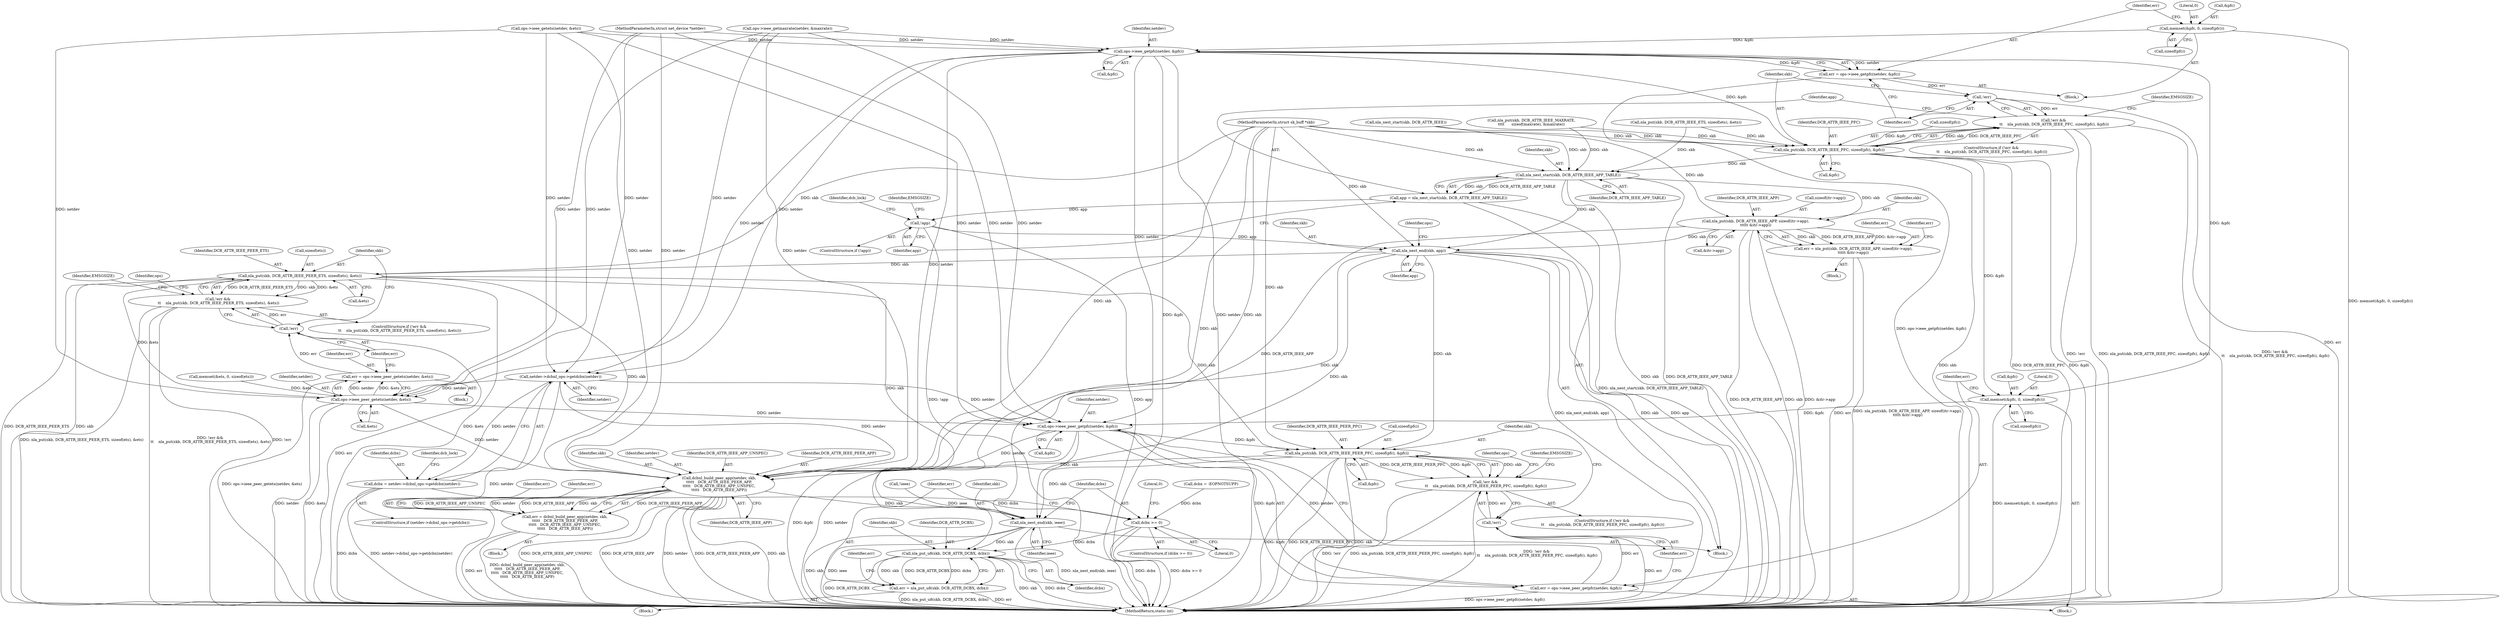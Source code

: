 digraph "0_linux_29cd8ae0e1a39e239a3a7b67da1986add1199fc0_1@API" {
"1000211" [label="(Call,memset(&pfc, 0, sizeof(pfc)))"];
"1000219" [label="(Call,ops->ieee_getpfc(netdev, &pfc))"];
"1000217" [label="(Call,err = ops->ieee_getpfc(netdev, &pfc))"];
"1000225" [label="(Call,!err)"];
"1000224" [label="(Call,!err &&\n \t\t    nla_put(skb, DCB_ATTR_IEEE_PFC, sizeof(pfc), &pfc))"];
"1000227" [label="(Call,nla_put(skb, DCB_ATTR_IEEE_PFC, sizeof(pfc), &pfc))"];
"1000239" [label="(Call,nla_nest_start(skb, DCB_ATTR_IEEE_APP_TABLE))"];
"1000237" [label="(Call,app = nla_nest_start(skb, DCB_ATTR_IEEE_APP_TABLE))"];
"1000243" [label="(Call,!app)"];
"1000301" [label="(Call,nla_nest_end(skb, app))"];
"1000326" [label="(Call,nla_put(skb, DCB_ATTR_IEEE_PEER_ETS, sizeof(ets), &ets))"];
"1000323" [label="(Call,!err &&\n \t\t    nla_put(skb, DCB_ATTR_IEEE_PEER_ETS, sizeof(ets), &ets))"];
"1000358" [label="(Call,nla_put(skb, DCB_ATTR_IEEE_PEER_PFC, sizeof(pfc), &pfc))"];
"1000355" [label="(Call,!err &&\n \t\t    nla_put(skb, DCB_ATTR_IEEE_PEER_PFC, sizeof(pfc), &pfc))"];
"1000379" [label="(Call,dcbnl_build_peer_app(netdev, skb,\n\t\t\t\t\t   DCB_ATTR_IEEE_PEER_APP,\n\t\t\t\t\t   DCB_ATTR_IEEE_APP_UNSPEC,\n\t\t\t\t\t   DCB_ATTR_IEEE_APP))"];
"1000377" [label="(Call,err = dcbnl_build_peer_app(netdev, skb,\n\t\t\t\t\t   DCB_ATTR_IEEE_PEER_APP,\n\t\t\t\t\t   DCB_ATTR_IEEE_APP_UNSPEC,\n\t\t\t\t\t   DCB_ATTR_IEEE_APP))"];
"1000390" [label="(Call,nla_nest_end(skb, ieee))"];
"1000400" [label="(Call,nla_put_u8(skb, DCB_ATTR_DCBX, dcbx))"];
"1000398" [label="(Call,err = nla_put_u8(skb, DCB_ATTR_DCBX, dcbx))"];
"1000263" [label="(Call,nla_put(skb, DCB_ATTR_IEEE_APP, sizeof(itr->app),\n\t\t\t\t\t &itr->app))"];
"1000261" [label="(Call,err = nla_put(skb, DCB_ATTR_IEEE_APP, sizeof(itr->app),\n\t\t\t\t\t &itr->app))"];
"1000342" [label="(Call,memset(&pfc, 0, sizeof(pfc)))"];
"1000350" [label="(Call,ops->ieee_peer_getpfc(netdev, &pfc))"];
"1000348" [label="(Call,err = ops->ieee_peer_getpfc(netdev, &pfc))"];
"1000356" [label="(Call,!err)"];
"1000291" [label="(Call,netdev->dcbnl_ops->getdcbx(netdev))"];
"1000289" [label="(Call,dcbx = netdev->dcbnl_ops->getdcbx(netdev))"];
"1000394" [label="(Call,dcbx >= 0)"];
"1000318" [label="(Call,ops->ieee_peer_getets(netdev, &ets))"];
"1000316" [label="(Call,err = ops->ieee_peer_getets(netdev, &ets))"];
"1000324" [label="(Call,!err)"];
"1000376" [label="(Block,)"];
"1000402" [label="(Identifier,DCB_ATTR_DCBX)"];
"1000221" [label="(Call,&pfc)"];
"1000209" [label="(Block,)"];
"1000128" [label="(Call,nla_nest_start(skb, DCB_ATTR_IEEE))"];
"1000338" [label="(Identifier,ops)"];
"1000395" [label="(Identifier,dcbx)"];
"1000386" [label="(Identifier,err)"];
"1000348" [label="(Call,err = ops->ieee_peer_getpfc(netdev, &pfc))"];
"1000241" [label="(Identifier,DCB_ATTR_IEEE_APP_TABLE)"];
"1000345" [label="(Literal,0)"];
"1000355" [label="(Call,!err &&\n \t\t    nla_put(skb, DCB_ATTR_IEEE_PEER_PFC, sizeof(pfc), &pfc))"];
"1000212" [label="(Call,&pfc)"];
"1000243" [label="(Call,!app)"];
"1000363" [label="(Call,&pfc)"];
"1000242" [label="(ControlStructure,if (!app))"];
"1000301" [label="(Call,nla_nest_end(skb, app))"];
"1000219" [label="(Call,ops->ieee_getpfc(netdev, &pfc))"];
"1000383" [label="(Identifier,DCB_ATTR_IEEE_APP_UNSPEC)"];
"1000236" [label="(Identifier,EMSGSIZE)"];
"1000390" [label="(Call,nla_nest_end(skb, ieee))"];
"1000399" [label="(Identifier,err)"];
"1000392" [label="(Identifier,ieee)"];
"1000410" [label="(Literal,0)"];
"1000214" [label="(Literal,0)"];
"1000230" [label="(Call,sizeof(pfc))"];
"1000306" [label="(Identifier,ops)"];
"1000382" [label="(Identifier,DCB_ATTR_IEEE_PEER_APP)"];
"1000310" [label="(Call,memset(&ets, 0, sizeof(ets)))"];
"1000326" [label="(Call,nla_put(skb, DCB_ATTR_IEEE_PEER_ETS, sizeof(ets), &ets))"];
"1000324" [label="(Call,!err)"];
"1000356" [label="(Call,!err)"];
"1000104" [label="(Block,)"];
"1000371" [label="(Identifier,ops)"];
"1000316" [label="(Call,err = ops->ieee_peer_getets(netdev, &ets))"];
"1000405" [label="(Identifier,err)"];
"1000229" [label="(Identifier,DCB_ATTR_IEEE_PFC)"];
"1000379" [label="(Call,dcbnl_build_peer_app(netdev, skb,\n\t\t\t\t\t   DCB_ATTR_IEEE_PEER_APP,\n\t\t\t\t\t   DCB_ATTR_IEEE_APP_UNSPEC,\n\t\t\t\t\t   DCB_ATTR_IEEE_APP))"];
"1000211" [label="(Call,memset(&pfc, 0, sizeof(pfc)))"];
"1000102" [label="(MethodParameterIn,struct sk_buff *skb)"];
"1000183" [label="(Call,ops->ieee_getmaxrate(netdev, &maxrate))"];
"1000225" [label="(Call,!err)"];
"1000318" [label="(Call,ops->ieee_peer_getets(netdev, &ets))"];
"1000250" [label="(Identifier,dcb_lock)"];
"1000218" [label="(Identifier,err)"];
"1000264" [label="(Identifier,skb)"];
"1000354" [label="(ControlStructure,if (!err &&\n \t\t    nla_put(skb, DCB_ATTR_IEEE_PEER_PFC, sizeof(pfc), &pfc)))"];
"1000227" [label="(Call,nla_put(skb, DCB_ATTR_IEEE_PFC, sizeof(pfc), &pfc))"];
"1000396" [label="(Literal,0)"];
"1000226" [label="(Identifier,err)"];
"1000265" [label="(Identifier,DCB_ATTR_IEEE_APP)"];
"1000302" [label="(Identifier,skb)"];
"1000263" [label="(Call,nla_put(skb, DCB_ATTR_IEEE_APP, sizeof(itr->app),\n\t\t\t\t\t &itr->app))"];
"1000151" [label="(Call,ops->ieee_getets(netdev, &ets))"];
"1000403" [label="(Identifier,dcbx)"];
"1000262" [label="(Identifier,err)"];
"1000393" [label="(ControlStructure,if (dcbx >= 0))"];
"1000349" [label="(Identifier,err)"];
"1000357" [label="(Identifier,err)"];
"1000401" [label="(Identifier,skb)"];
"1000220" [label="(Identifier,netdev)"];
"1000224" [label="(Call,!err &&\n \t\t    nla_put(skb, DCB_ATTR_IEEE_PFC, sizeof(pfc), &pfc))"];
"1000270" [label="(Call,&itr->app)"];
"1000397" [label="(Block,)"];
"1000319" [label="(Identifier,netdev)"];
"1000228" [label="(Identifier,skb)"];
"1000239" [label="(Call,nla_nest_start(skb, DCB_ATTR_IEEE_APP_TABLE))"];
"1000411" [label="(MethodReturn,static int)"];
"1000378" [label="(Identifier,err)"];
"1000359" [label="(Identifier,skb)"];
"1000223" [label="(ControlStructure,if (!err &&\n \t\t    nla_put(skb, DCB_ATTR_IEEE_PFC, sizeof(pfc), &pfc)))"];
"1000325" [label="(Identifier,err)"];
"1000331" [label="(Call,&ets)"];
"1000346" [label="(Call,sizeof(pfc))"];
"1000381" [label="(Identifier,skb)"];
"1000103" [label="(MethodParameterIn,struct net_device *netdev)"];
"1000335" [label="(Identifier,EMSGSIZE)"];
"1000275" [label="(Identifier,err)"];
"1000380" [label="(Identifier,netdev)"];
"1000367" [label="(Identifier,EMSGSIZE)"];
"1000291" [label="(Call,netdev->dcbnl_ops->getdcbx(netdev))"];
"1000320" [label="(Call,&ets)"];
"1000283" [label="(ControlStructure,if (netdev->dcbnl_ops->getdcbx))"];
"1000329" [label="(Call,sizeof(ets))"];
"1000289" [label="(Call,dcbx = netdev->dcbnl_ops->getdcbx(netdev))"];
"1000260" [label="(Block,)"];
"1000240" [label="(Identifier,skb)"];
"1000394" [label="(Call,dcbx >= 0)"];
"1000358" [label="(Call,nla_put(skb, DCB_ATTR_IEEE_PEER_PFC, sizeof(pfc), &pfc))"];
"1000303" [label="(Identifier,app)"];
"1000350" [label="(Call,ops->ieee_peer_getpfc(netdev, &pfc))"];
"1000342" [label="(Call,memset(&pfc, 0, sizeof(pfc)))"];
"1000217" [label="(Call,err = ops->ieee_getpfc(netdev, &pfc))"];
"1000352" [label="(Call,&pfc)"];
"1000322" [label="(ControlStructure,if (!err &&\n \t\t    nla_put(skb, DCB_ATTR_IEEE_PEER_ETS, sizeof(ets), &ets)))"];
"1000327" [label="(Identifier,skb)"];
"1000132" [label="(Call,!ieee)"];
"1000193" [label="(Call,nla_put(skb, DCB_ATTR_IEEE_MAXRATE,\n\t\t\t\t      sizeof(maxrate), &maxrate))"];
"1000308" [label="(Block,)"];
"1000361" [label="(Call,sizeof(pfc))"];
"1000377" [label="(Call,err = dcbnl_build_peer_app(netdev, skb,\n\t\t\t\t\t   DCB_ATTR_IEEE_PEER_APP,\n\t\t\t\t\t   DCB_ATTR_IEEE_APP_UNSPEC,\n\t\t\t\t\t   DCB_ATTR_IEEE_APP))"];
"1000244" [label="(Identifier,app)"];
"1000340" [label="(Block,)"];
"1000343" [label="(Call,&pfc)"];
"1000292" [label="(Identifier,netdev)"];
"1000391" [label="(Identifier,skb)"];
"1000159" [label="(Call,nla_put(skb, DCB_ATTR_IEEE_ETS, sizeof(ets), &ets))"];
"1000290" [label="(Identifier,dcbx)"];
"1000247" [label="(Identifier,EMSGSIZE)"];
"1000328" [label="(Identifier,DCB_ATTR_IEEE_PEER_ETS)"];
"1000323" [label="(Call,!err &&\n \t\t    nla_put(skb, DCB_ATTR_IEEE_PEER_ETS, sizeof(ets), &ets))"];
"1000238" [label="(Identifier,app)"];
"1000317" [label="(Identifier,err)"];
"1000261" [label="(Call,err = nla_put(skb, DCB_ATTR_IEEE_APP, sizeof(itr->app),\n\t\t\t\t\t &itr->app))"];
"1000232" [label="(Call,&pfc)"];
"1000237" [label="(Call,app = nla_nest_start(skb, DCB_ATTR_IEEE_APP_TABLE))"];
"1000360" [label="(Identifier,DCB_ATTR_IEEE_PEER_PFC)"];
"1000300" [label="(Identifier,dcb_lock)"];
"1000384" [label="(Identifier,DCB_ATTR_IEEE_APP)"];
"1000351" [label="(Identifier,netdev)"];
"1000294" [label="(Call,dcbx = -EOPNOTSUPP)"];
"1000398" [label="(Call,err = nla_put_u8(skb, DCB_ATTR_DCBX, dcbx))"];
"1000266" [label="(Call,sizeof(itr->app))"];
"1000215" [label="(Call,sizeof(pfc))"];
"1000400" [label="(Call,nla_put_u8(skb, DCB_ATTR_DCBX, dcbx))"];
"1000211" -> "1000209"  [label="AST: "];
"1000211" -> "1000215"  [label="CFG: "];
"1000212" -> "1000211"  [label="AST: "];
"1000214" -> "1000211"  [label="AST: "];
"1000215" -> "1000211"  [label="AST: "];
"1000218" -> "1000211"  [label="CFG: "];
"1000211" -> "1000411"  [label="DDG: memset(&pfc, 0, sizeof(pfc))"];
"1000211" -> "1000219"  [label="DDG: &pfc"];
"1000219" -> "1000217"  [label="AST: "];
"1000219" -> "1000221"  [label="CFG: "];
"1000220" -> "1000219"  [label="AST: "];
"1000221" -> "1000219"  [label="AST: "];
"1000217" -> "1000219"  [label="CFG: "];
"1000219" -> "1000411"  [label="DDG: &pfc"];
"1000219" -> "1000411"  [label="DDG: netdev"];
"1000219" -> "1000217"  [label="DDG: netdev"];
"1000219" -> "1000217"  [label="DDG: &pfc"];
"1000183" -> "1000219"  [label="DDG: netdev"];
"1000151" -> "1000219"  [label="DDG: netdev"];
"1000103" -> "1000219"  [label="DDG: netdev"];
"1000219" -> "1000227"  [label="DDG: &pfc"];
"1000219" -> "1000291"  [label="DDG: netdev"];
"1000219" -> "1000318"  [label="DDG: netdev"];
"1000219" -> "1000342"  [label="DDG: &pfc"];
"1000219" -> "1000350"  [label="DDG: netdev"];
"1000219" -> "1000379"  [label="DDG: netdev"];
"1000217" -> "1000209"  [label="AST: "];
"1000218" -> "1000217"  [label="AST: "];
"1000226" -> "1000217"  [label="CFG: "];
"1000217" -> "1000411"  [label="DDG: ops->ieee_getpfc(netdev, &pfc)"];
"1000217" -> "1000225"  [label="DDG: err"];
"1000225" -> "1000224"  [label="AST: "];
"1000225" -> "1000226"  [label="CFG: "];
"1000226" -> "1000225"  [label="AST: "];
"1000228" -> "1000225"  [label="CFG: "];
"1000224" -> "1000225"  [label="CFG: "];
"1000225" -> "1000411"  [label="DDG: err"];
"1000225" -> "1000224"  [label="DDG: err"];
"1000224" -> "1000223"  [label="AST: "];
"1000224" -> "1000227"  [label="CFG: "];
"1000227" -> "1000224"  [label="AST: "];
"1000236" -> "1000224"  [label="CFG: "];
"1000238" -> "1000224"  [label="CFG: "];
"1000224" -> "1000411"  [label="DDG: !err"];
"1000224" -> "1000411"  [label="DDG: nla_put(skb, DCB_ATTR_IEEE_PFC, sizeof(pfc), &pfc)"];
"1000224" -> "1000411"  [label="DDG: !err &&\n \t\t    nla_put(skb, DCB_ATTR_IEEE_PFC, sizeof(pfc), &pfc)"];
"1000227" -> "1000224"  [label="DDG: skb"];
"1000227" -> "1000224"  [label="DDG: DCB_ATTR_IEEE_PFC"];
"1000227" -> "1000224"  [label="DDG: &pfc"];
"1000227" -> "1000232"  [label="CFG: "];
"1000228" -> "1000227"  [label="AST: "];
"1000229" -> "1000227"  [label="AST: "];
"1000230" -> "1000227"  [label="AST: "];
"1000232" -> "1000227"  [label="AST: "];
"1000227" -> "1000411"  [label="DDG: skb"];
"1000227" -> "1000411"  [label="DDG: DCB_ATTR_IEEE_PFC"];
"1000227" -> "1000411"  [label="DDG: &pfc"];
"1000193" -> "1000227"  [label="DDG: skb"];
"1000159" -> "1000227"  [label="DDG: skb"];
"1000128" -> "1000227"  [label="DDG: skb"];
"1000102" -> "1000227"  [label="DDG: skb"];
"1000227" -> "1000239"  [label="DDG: skb"];
"1000227" -> "1000342"  [label="DDG: &pfc"];
"1000239" -> "1000237"  [label="AST: "];
"1000239" -> "1000241"  [label="CFG: "];
"1000240" -> "1000239"  [label="AST: "];
"1000241" -> "1000239"  [label="AST: "];
"1000237" -> "1000239"  [label="CFG: "];
"1000239" -> "1000411"  [label="DDG: skb"];
"1000239" -> "1000411"  [label="DDG: DCB_ATTR_IEEE_APP_TABLE"];
"1000239" -> "1000237"  [label="DDG: skb"];
"1000239" -> "1000237"  [label="DDG: DCB_ATTR_IEEE_APP_TABLE"];
"1000193" -> "1000239"  [label="DDG: skb"];
"1000128" -> "1000239"  [label="DDG: skb"];
"1000159" -> "1000239"  [label="DDG: skb"];
"1000102" -> "1000239"  [label="DDG: skb"];
"1000239" -> "1000263"  [label="DDG: skb"];
"1000239" -> "1000301"  [label="DDG: skb"];
"1000237" -> "1000104"  [label="AST: "];
"1000238" -> "1000237"  [label="AST: "];
"1000244" -> "1000237"  [label="CFG: "];
"1000237" -> "1000411"  [label="DDG: nla_nest_start(skb, DCB_ATTR_IEEE_APP_TABLE)"];
"1000237" -> "1000243"  [label="DDG: app"];
"1000243" -> "1000242"  [label="AST: "];
"1000243" -> "1000244"  [label="CFG: "];
"1000244" -> "1000243"  [label="AST: "];
"1000247" -> "1000243"  [label="CFG: "];
"1000250" -> "1000243"  [label="CFG: "];
"1000243" -> "1000411"  [label="DDG: app"];
"1000243" -> "1000411"  [label="DDG: !app"];
"1000243" -> "1000301"  [label="DDG: app"];
"1000301" -> "1000104"  [label="AST: "];
"1000301" -> "1000303"  [label="CFG: "];
"1000302" -> "1000301"  [label="AST: "];
"1000303" -> "1000301"  [label="AST: "];
"1000306" -> "1000301"  [label="CFG: "];
"1000301" -> "1000411"  [label="DDG: app"];
"1000301" -> "1000411"  [label="DDG: nla_nest_end(skb, app)"];
"1000301" -> "1000411"  [label="DDG: skb"];
"1000263" -> "1000301"  [label="DDG: skb"];
"1000102" -> "1000301"  [label="DDG: skb"];
"1000301" -> "1000326"  [label="DDG: skb"];
"1000301" -> "1000358"  [label="DDG: skb"];
"1000301" -> "1000379"  [label="DDG: skb"];
"1000301" -> "1000390"  [label="DDG: skb"];
"1000326" -> "1000323"  [label="AST: "];
"1000326" -> "1000331"  [label="CFG: "];
"1000327" -> "1000326"  [label="AST: "];
"1000328" -> "1000326"  [label="AST: "];
"1000329" -> "1000326"  [label="AST: "];
"1000331" -> "1000326"  [label="AST: "];
"1000323" -> "1000326"  [label="CFG: "];
"1000326" -> "1000411"  [label="DDG: &ets"];
"1000326" -> "1000411"  [label="DDG: DCB_ATTR_IEEE_PEER_ETS"];
"1000326" -> "1000411"  [label="DDG: skb"];
"1000326" -> "1000323"  [label="DDG: skb"];
"1000326" -> "1000323"  [label="DDG: DCB_ATTR_IEEE_PEER_ETS"];
"1000326" -> "1000323"  [label="DDG: &ets"];
"1000102" -> "1000326"  [label="DDG: skb"];
"1000318" -> "1000326"  [label="DDG: &ets"];
"1000326" -> "1000358"  [label="DDG: skb"];
"1000326" -> "1000379"  [label="DDG: skb"];
"1000326" -> "1000390"  [label="DDG: skb"];
"1000323" -> "1000322"  [label="AST: "];
"1000323" -> "1000324"  [label="CFG: "];
"1000324" -> "1000323"  [label="AST: "];
"1000335" -> "1000323"  [label="CFG: "];
"1000338" -> "1000323"  [label="CFG: "];
"1000323" -> "1000411"  [label="DDG: nla_put(skb, DCB_ATTR_IEEE_PEER_ETS, sizeof(ets), &ets)"];
"1000323" -> "1000411"  [label="DDG: !err"];
"1000323" -> "1000411"  [label="DDG: !err &&\n \t\t    nla_put(skb, DCB_ATTR_IEEE_PEER_ETS, sizeof(ets), &ets)"];
"1000324" -> "1000323"  [label="DDG: err"];
"1000358" -> "1000355"  [label="AST: "];
"1000358" -> "1000363"  [label="CFG: "];
"1000359" -> "1000358"  [label="AST: "];
"1000360" -> "1000358"  [label="AST: "];
"1000361" -> "1000358"  [label="AST: "];
"1000363" -> "1000358"  [label="AST: "];
"1000355" -> "1000358"  [label="CFG: "];
"1000358" -> "1000411"  [label="DDG: DCB_ATTR_IEEE_PEER_PFC"];
"1000358" -> "1000411"  [label="DDG: &pfc"];
"1000358" -> "1000411"  [label="DDG: skb"];
"1000358" -> "1000355"  [label="DDG: skb"];
"1000358" -> "1000355"  [label="DDG: DCB_ATTR_IEEE_PEER_PFC"];
"1000358" -> "1000355"  [label="DDG: &pfc"];
"1000102" -> "1000358"  [label="DDG: skb"];
"1000350" -> "1000358"  [label="DDG: &pfc"];
"1000358" -> "1000379"  [label="DDG: skb"];
"1000358" -> "1000390"  [label="DDG: skb"];
"1000355" -> "1000354"  [label="AST: "];
"1000355" -> "1000356"  [label="CFG: "];
"1000356" -> "1000355"  [label="AST: "];
"1000367" -> "1000355"  [label="CFG: "];
"1000371" -> "1000355"  [label="CFG: "];
"1000355" -> "1000411"  [label="DDG: !err"];
"1000355" -> "1000411"  [label="DDG: nla_put(skb, DCB_ATTR_IEEE_PEER_PFC, sizeof(pfc), &pfc)"];
"1000355" -> "1000411"  [label="DDG: !err &&\n \t\t    nla_put(skb, DCB_ATTR_IEEE_PEER_PFC, sizeof(pfc), &pfc)"];
"1000356" -> "1000355"  [label="DDG: err"];
"1000379" -> "1000377"  [label="AST: "];
"1000379" -> "1000384"  [label="CFG: "];
"1000380" -> "1000379"  [label="AST: "];
"1000381" -> "1000379"  [label="AST: "];
"1000382" -> "1000379"  [label="AST: "];
"1000383" -> "1000379"  [label="AST: "];
"1000384" -> "1000379"  [label="AST: "];
"1000377" -> "1000379"  [label="CFG: "];
"1000379" -> "1000411"  [label="DDG: DCB_ATTR_IEEE_APP_UNSPEC"];
"1000379" -> "1000411"  [label="DDG: DCB_ATTR_IEEE_APP"];
"1000379" -> "1000411"  [label="DDG: netdev"];
"1000379" -> "1000411"  [label="DDG: DCB_ATTR_IEEE_PEER_APP"];
"1000379" -> "1000411"  [label="DDG: skb"];
"1000379" -> "1000377"  [label="DDG: DCB_ATTR_IEEE_PEER_APP"];
"1000379" -> "1000377"  [label="DDG: DCB_ATTR_IEEE_APP_UNSPEC"];
"1000379" -> "1000377"  [label="DDG: netdev"];
"1000379" -> "1000377"  [label="DDG: DCB_ATTR_IEEE_APP"];
"1000379" -> "1000377"  [label="DDG: skb"];
"1000291" -> "1000379"  [label="DDG: netdev"];
"1000350" -> "1000379"  [label="DDG: netdev"];
"1000318" -> "1000379"  [label="DDG: netdev"];
"1000183" -> "1000379"  [label="DDG: netdev"];
"1000151" -> "1000379"  [label="DDG: netdev"];
"1000103" -> "1000379"  [label="DDG: netdev"];
"1000102" -> "1000379"  [label="DDG: skb"];
"1000263" -> "1000379"  [label="DDG: DCB_ATTR_IEEE_APP"];
"1000379" -> "1000390"  [label="DDG: skb"];
"1000377" -> "1000376"  [label="AST: "];
"1000378" -> "1000377"  [label="AST: "];
"1000386" -> "1000377"  [label="CFG: "];
"1000377" -> "1000411"  [label="DDG: dcbnl_build_peer_app(netdev, skb,\n\t\t\t\t\t   DCB_ATTR_IEEE_PEER_APP,\n\t\t\t\t\t   DCB_ATTR_IEEE_APP_UNSPEC,\n\t\t\t\t\t   DCB_ATTR_IEEE_APP)"];
"1000377" -> "1000411"  [label="DDG: err"];
"1000390" -> "1000104"  [label="AST: "];
"1000390" -> "1000392"  [label="CFG: "];
"1000391" -> "1000390"  [label="AST: "];
"1000392" -> "1000390"  [label="AST: "];
"1000395" -> "1000390"  [label="CFG: "];
"1000390" -> "1000411"  [label="DDG: ieee"];
"1000390" -> "1000411"  [label="DDG: nla_nest_end(skb, ieee)"];
"1000390" -> "1000411"  [label="DDG: skb"];
"1000102" -> "1000390"  [label="DDG: skb"];
"1000132" -> "1000390"  [label="DDG: ieee"];
"1000390" -> "1000400"  [label="DDG: skb"];
"1000400" -> "1000398"  [label="AST: "];
"1000400" -> "1000403"  [label="CFG: "];
"1000401" -> "1000400"  [label="AST: "];
"1000402" -> "1000400"  [label="AST: "];
"1000403" -> "1000400"  [label="AST: "];
"1000398" -> "1000400"  [label="CFG: "];
"1000400" -> "1000411"  [label="DDG: skb"];
"1000400" -> "1000411"  [label="DDG: DCB_ATTR_DCBX"];
"1000400" -> "1000411"  [label="DDG: dcbx"];
"1000400" -> "1000398"  [label="DDG: skb"];
"1000400" -> "1000398"  [label="DDG: DCB_ATTR_DCBX"];
"1000400" -> "1000398"  [label="DDG: dcbx"];
"1000102" -> "1000400"  [label="DDG: skb"];
"1000394" -> "1000400"  [label="DDG: dcbx"];
"1000398" -> "1000397"  [label="AST: "];
"1000399" -> "1000398"  [label="AST: "];
"1000405" -> "1000398"  [label="CFG: "];
"1000398" -> "1000411"  [label="DDG: nla_put_u8(skb, DCB_ATTR_DCBX, dcbx)"];
"1000398" -> "1000411"  [label="DDG: err"];
"1000263" -> "1000261"  [label="AST: "];
"1000263" -> "1000270"  [label="CFG: "];
"1000264" -> "1000263"  [label="AST: "];
"1000265" -> "1000263"  [label="AST: "];
"1000266" -> "1000263"  [label="AST: "];
"1000270" -> "1000263"  [label="AST: "];
"1000261" -> "1000263"  [label="CFG: "];
"1000263" -> "1000411"  [label="DDG: DCB_ATTR_IEEE_APP"];
"1000263" -> "1000411"  [label="DDG: skb"];
"1000263" -> "1000411"  [label="DDG: &itr->app"];
"1000263" -> "1000261"  [label="DDG: skb"];
"1000263" -> "1000261"  [label="DDG: DCB_ATTR_IEEE_APP"];
"1000263" -> "1000261"  [label="DDG: &itr->app"];
"1000102" -> "1000263"  [label="DDG: skb"];
"1000261" -> "1000260"  [label="AST: "];
"1000262" -> "1000261"  [label="AST: "];
"1000275" -> "1000261"  [label="CFG: "];
"1000261" -> "1000411"  [label="DDG: nla_put(skb, DCB_ATTR_IEEE_APP, sizeof(itr->app),\n\t\t\t\t\t &itr->app)"];
"1000261" -> "1000411"  [label="DDG: err"];
"1000342" -> "1000340"  [label="AST: "];
"1000342" -> "1000346"  [label="CFG: "];
"1000343" -> "1000342"  [label="AST: "];
"1000345" -> "1000342"  [label="AST: "];
"1000346" -> "1000342"  [label="AST: "];
"1000349" -> "1000342"  [label="CFG: "];
"1000342" -> "1000411"  [label="DDG: memset(&pfc, 0, sizeof(pfc))"];
"1000342" -> "1000350"  [label="DDG: &pfc"];
"1000350" -> "1000348"  [label="AST: "];
"1000350" -> "1000352"  [label="CFG: "];
"1000351" -> "1000350"  [label="AST: "];
"1000352" -> "1000350"  [label="AST: "];
"1000348" -> "1000350"  [label="CFG: "];
"1000350" -> "1000411"  [label="DDG: netdev"];
"1000350" -> "1000411"  [label="DDG: &pfc"];
"1000350" -> "1000348"  [label="DDG: netdev"];
"1000350" -> "1000348"  [label="DDG: &pfc"];
"1000291" -> "1000350"  [label="DDG: netdev"];
"1000318" -> "1000350"  [label="DDG: netdev"];
"1000183" -> "1000350"  [label="DDG: netdev"];
"1000151" -> "1000350"  [label="DDG: netdev"];
"1000103" -> "1000350"  [label="DDG: netdev"];
"1000348" -> "1000340"  [label="AST: "];
"1000349" -> "1000348"  [label="AST: "];
"1000357" -> "1000348"  [label="CFG: "];
"1000348" -> "1000411"  [label="DDG: ops->ieee_peer_getpfc(netdev, &pfc)"];
"1000348" -> "1000356"  [label="DDG: err"];
"1000356" -> "1000357"  [label="CFG: "];
"1000357" -> "1000356"  [label="AST: "];
"1000359" -> "1000356"  [label="CFG: "];
"1000356" -> "1000411"  [label="DDG: err"];
"1000291" -> "1000289"  [label="AST: "];
"1000291" -> "1000292"  [label="CFG: "];
"1000292" -> "1000291"  [label="AST: "];
"1000289" -> "1000291"  [label="CFG: "];
"1000291" -> "1000411"  [label="DDG: netdev"];
"1000291" -> "1000289"  [label="DDG: netdev"];
"1000183" -> "1000291"  [label="DDG: netdev"];
"1000151" -> "1000291"  [label="DDG: netdev"];
"1000103" -> "1000291"  [label="DDG: netdev"];
"1000291" -> "1000318"  [label="DDG: netdev"];
"1000289" -> "1000283"  [label="AST: "];
"1000290" -> "1000289"  [label="AST: "];
"1000300" -> "1000289"  [label="CFG: "];
"1000289" -> "1000411"  [label="DDG: netdev->dcbnl_ops->getdcbx(netdev)"];
"1000289" -> "1000411"  [label="DDG: dcbx"];
"1000289" -> "1000394"  [label="DDG: dcbx"];
"1000394" -> "1000393"  [label="AST: "];
"1000394" -> "1000396"  [label="CFG: "];
"1000395" -> "1000394"  [label="AST: "];
"1000396" -> "1000394"  [label="AST: "];
"1000399" -> "1000394"  [label="CFG: "];
"1000410" -> "1000394"  [label="CFG: "];
"1000394" -> "1000411"  [label="DDG: dcbx >= 0"];
"1000394" -> "1000411"  [label="DDG: dcbx"];
"1000294" -> "1000394"  [label="DDG: dcbx"];
"1000318" -> "1000316"  [label="AST: "];
"1000318" -> "1000320"  [label="CFG: "];
"1000319" -> "1000318"  [label="AST: "];
"1000320" -> "1000318"  [label="AST: "];
"1000316" -> "1000318"  [label="CFG: "];
"1000318" -> "1000411"  [label="DDG: netdev"];
"1000318" -> "1000411"  [label="DDG: &ets"];
"1000318" -> "1000316"  [label="DDG: netdev"];
"1000318" -> "1000316"  [label="DDG: &ets"];
"1000183" -> "1000318"  [label="DDG: netdev"];
"1000151" -> "1000318"  [label="DDG: netdev"];
"1000103" -> "1000318"  [label="DDG: netdev"];
"1000310" -> "1000318"  [label="DDG: &ets"];
"1000316" -> "1000308"  [label="AST: "];
"1000317" -> "1000316"  [label="AST: "];
"1000325" -> "1000316"  [label="CFG: "];
"1000316" -> "1000411"  [label="DDG: ops->ieee_peer_getets(netdev, &ets)"];
"1000316" -> "1000324"  [label="DDG: err"];
"1000324" -> "1000325"  [label="CFG: "];
"1000325" -> "1000324"  [label="AST: "];
"1000327" -> "1000324"  [label="CFG: "];
"1000324" -> "1000411"  [label="DDG: err"];
}
